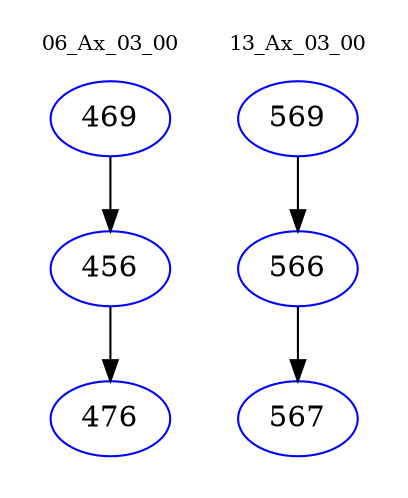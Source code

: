 digraph{
subgraph cluster_0 {
color = white
label = "06_Ax_03_00";
fontsize=10;
T0_469 [label="469", color="blue"]
T0_469 -> T0_456 [color="black"]
T0_456 [label="456", color="blue"]
T0_456 -> T0_476 [color="black"]
T0_476 [label="476", color="blue"]
}
subgraph cluster_1 {
color = white
label = "13_Ax_03_00";
fontsize=10;
T1_569 [label="569", color="blue"]
T1_569 -> T1_566 [color="black"]
T1_566 [label="566", color="blue"]
T1_566 -> T1_567 [color="black"]
T1_567 [label="567", color="blue"]
}
}
